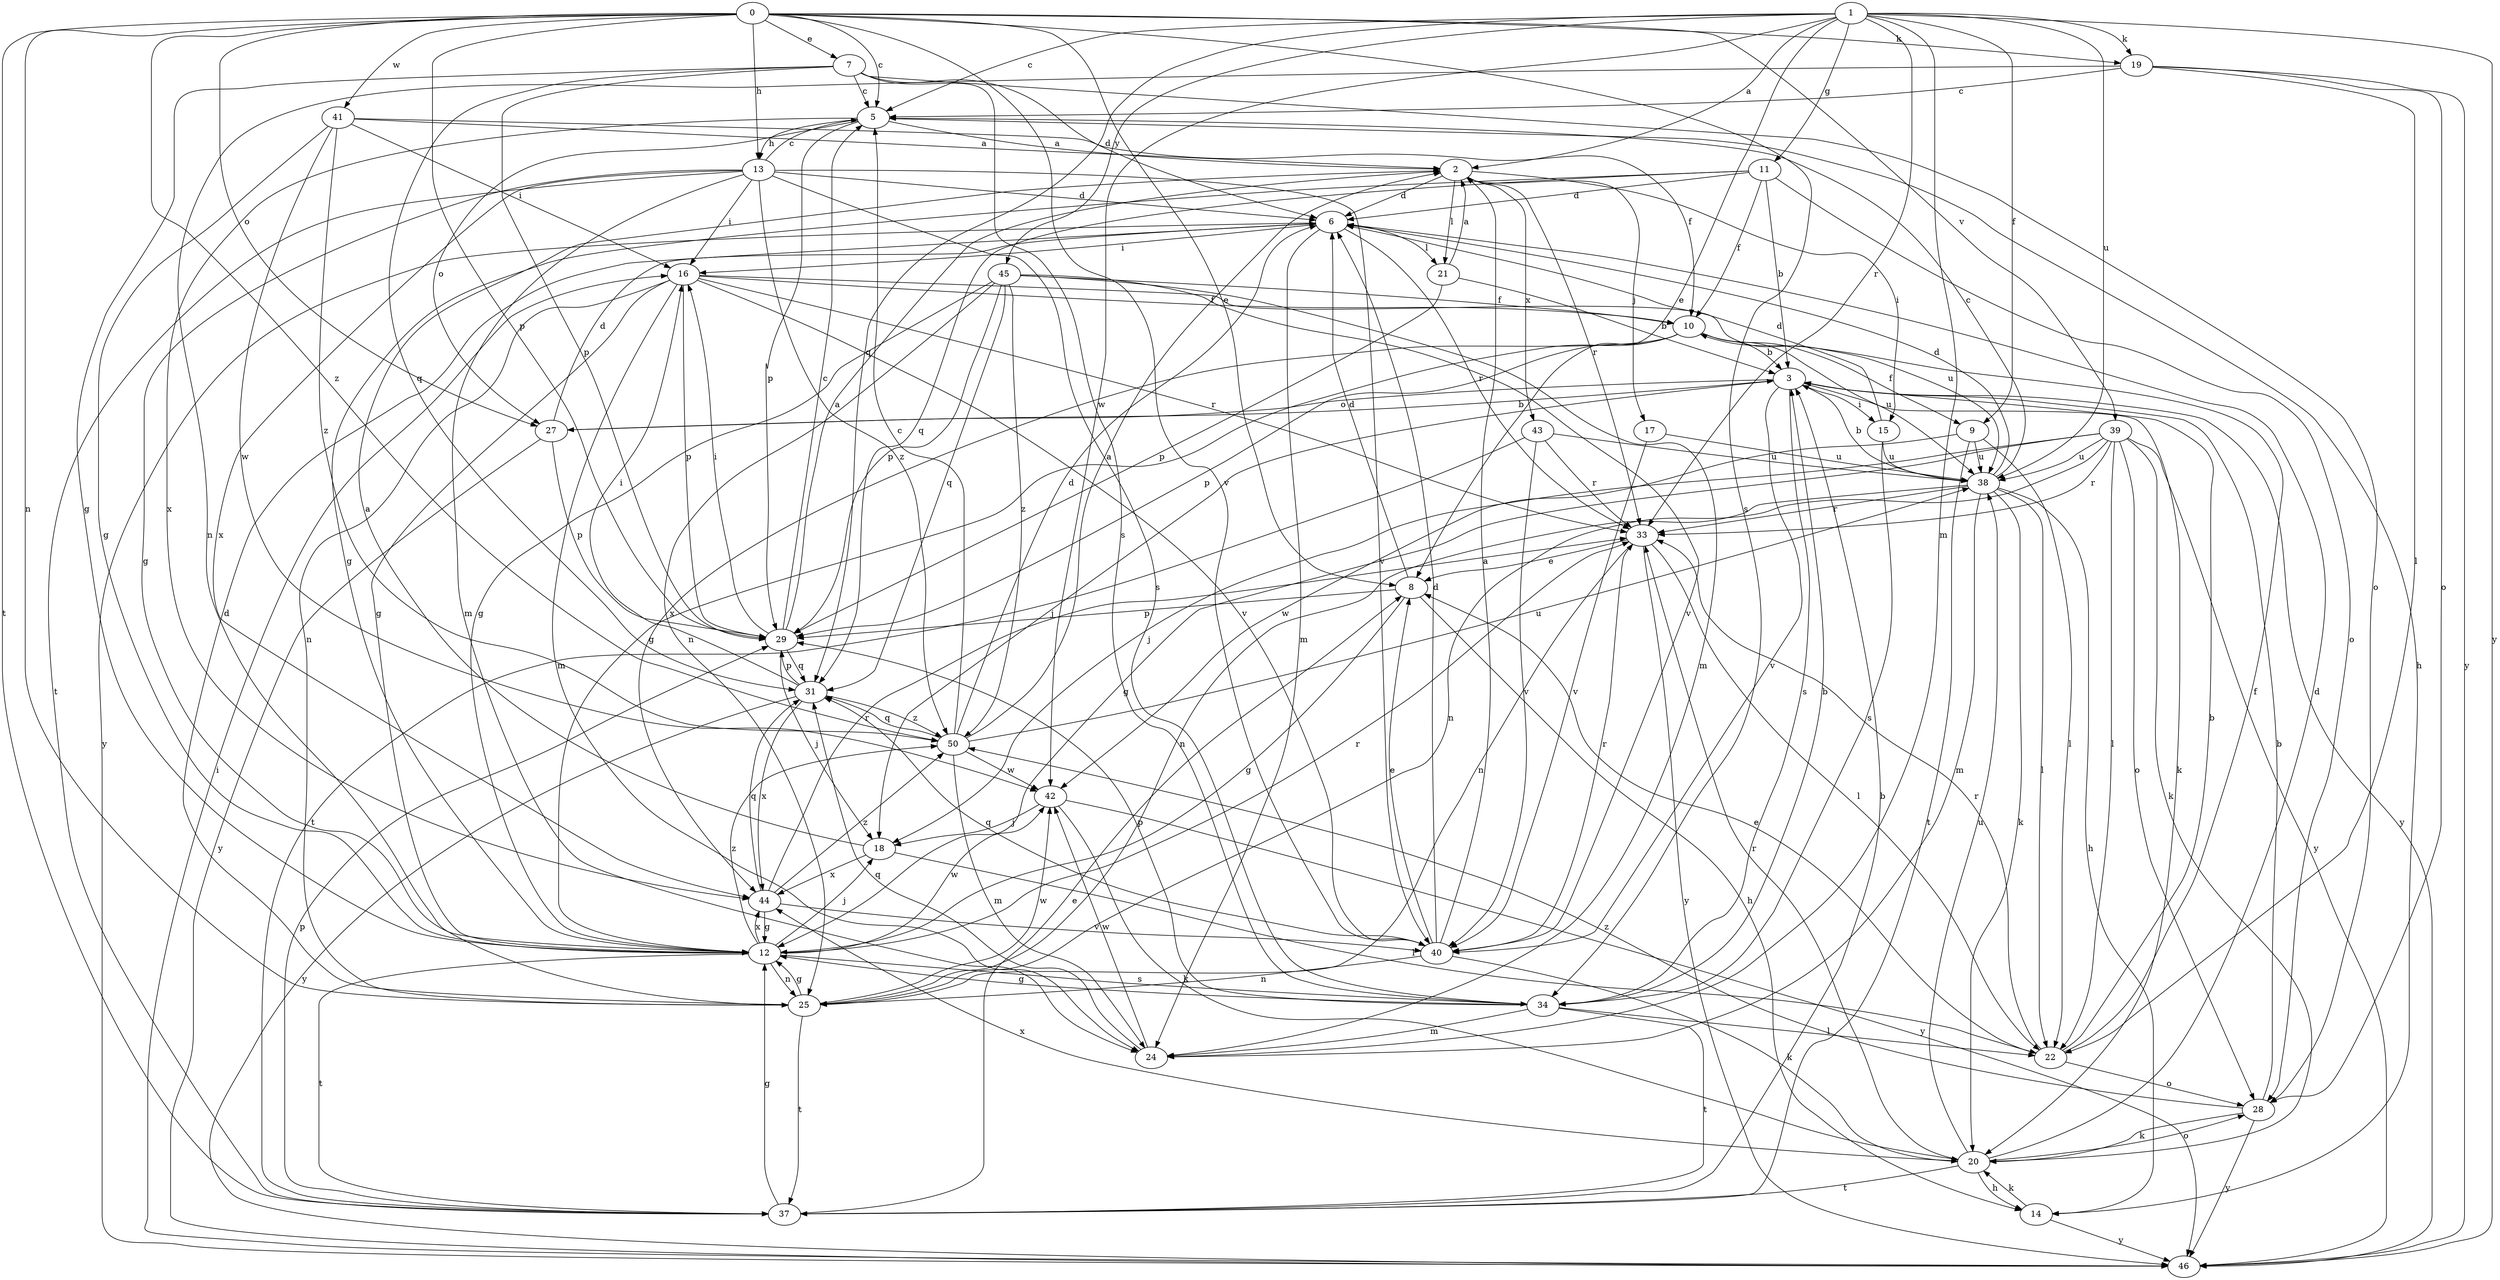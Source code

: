strict digraph  {
0;
1;
2;
3;
5;
6;
7;
8;
9;
10;
11;
12;
13;
14;
15;
16;
17;
18;
19;
20;
21;
22;
24;
25;
27;
28;
29;
31;
33;
34;
37;
38;
39;
40;
41;
42;
43;
44;
45;
46;
50;
0 -> 5  [label=c];
0 -> 7  [label=e];
0 -> 8  [label=e];
0 -> 13  [label=h];
0 -> 19  [label=k];
0 -> 25  [label=n];
0 -> 27  [label=o];
0 -> 29  [label=p];
0 -> 34  [label=s];
0 -> 37  [label=t];
0 -> 39  [label=v];
0 -> 40  [label=v];
0 -> 41  [label=w];
0 -> 50  [label=z];
1 -> 2  [label=a];
1 -> 5  [label=c];
1 -> 8  [label=e];
1 -> 9  [label=f];
1 -> 11  [label=g];
1 -> 19  [label=k];
1 -> 24  [label=m];
1 -> 31  [label=q];
1 -> 33  [label=r];
1 -> 38  [label=u];
1 -> 42  [label=w];
1 -> 45  [label=y];
1 -> 46  [label=y];
2 -> 6  [label=d];
2 -> 15  [label=i];
2 -> 17  [label=j];
2 -> 21  [label=l];
2 -> 33  [label=r];
2 -> 43  [label=x];
3 -> 15  [label=i];
3 -> 18  [label=j];
3 -> 20  [label=k];
3 -> 27  [label=o];
3 -> 34  [label=s];
3 -> 40  [label=v];
3 -> 46  [label=y];
5 -> 2  [label=a];
5 -> 13  [label=h];
5 -> 14  [label=h];
5 -> 27  [label=o];
5 -> 29  [label=p];
5 -> 44  [label=x];
6 -> 16  [label=i];
6 -> 21  [label=l];
6 -> 24  [label=m];
6 -> 33  [label=r];
6 -> 46  [label=y];
7 -> 5  [label=c];
7 -> 6  [label=d];
7 -> 12  [label=g];
7 -> 28  [label=o];
7 -> 29  [label=p];
7 -> 31  [label=q];
7 -> 34  [label=s];
8 -> 6  [label=d];
8 -> 12  [label=g];
8 -> 14  [label=h];
8 -> 29  [label=p];
9 -> 22  [label=l];
9 -> 37  [label=t];
9 -> 38  [label=u];
9 -> 42  [label=w];
10 -> 3  [label=b];
10 -> 9  [label=f];
10 -> 12  [label=g];
10 -> 29  [label=p];
10 -> 38  [label=u];
10 -> 44  [label=x];
11 -> 3  [label=b];
11 -> 6  [label=d];
11 -> 10  [label=f];
11 -> 12  [label=g];
11 -> 28  [label=o];
11 -> 31  [label=q];
12 -> 18  [label=j];
12 -> 25  [label=n];
12 -> 33  [label=r];
12 -> 34  [label=s];
12 -> 37  [label=t];
12 -> 42  [label=w];
12 -> 44  [label=x];
12 -> 50  [label=z];
13 -> 5  [label=c];
13 -> 6  [label=d];
13 -> 12  [label=g];
13 -> 16  [label=i];
13 -> 24  [label=m];
13 -> 34  [label=s];
13 -> 37  [label=t];
13 -> 40  [label=v];
13 -> 44  [label=x];
13 -> 50  [label=z];
14 -> 20  [label=k];
14 -> 46  [label=y];
15 -> 6  [label=d];
15 -> 34  [label=s];
15 -> 38  [label=u];
16 -> 10  [label=f];
16 -> 12  [label=g];
16 -> 24  [label=m];
16 -> 25  [label=n];
16 -> 29  [label=p];
16 -> 33  [label=r];
16 -> 38  [label=u];
16 -> 40  [label=v];
17 -> 38  [label=u];
17 -> 40  [label=v];
18 -> 2  [label=a];
18 -> 22  [label=l];
18 -> 44  [label=x];
19 -> 5  [label=c];
19 -> 22  [label=l];
19 -> 25  [label=n];
19 -> 28  [label=o];
19 -> 46  [label=y];
20 -> 6  [label=d];
20 -> 14  [label=h];
20 -> 28  [label=o];
20 -> 33  [label=r];
20 -> 37  [label=t];
20 -> 38  [label=u];
20 -> 44  [label=x];
21 -> 2  [label=a];
21 -> 3  [label=b];
21 -> 29  [label=p];
22 -> 3  [label=b];
22 -> 8  [label=e];
22 -> 10  [label=f];
22 -> 28  [label=o];
22 -> 33  [label=r];
24 -> 31  [label=q];
24 -> 42  [label=w];
25 -> 6  [label=d];
25 -> 12  [label=g];
25 -> 37  [label=t];
25 -> 42  [label=w];
27 -> 3  [label=b];
27 -> 6  [label=d];
27 -> 29  [label=p];
27 -> 46  [label=y];
28 -> 3  [label=b];
28 -> 20  [label=k];
28 -> 46  [label=y];
28 -> 50  [label=z];
29 -> 2  [label=a];
29 -> 5  [label=c];
29 -> 16  [label=i];
29 -> 18  [label=j];
29 -> 31  [label=q];
31 -> 16  [label=i];
31 -> 29  [label=p];
31 -> 44  [label=x];
31 -> 46  [label=y];
31 -> 50  [label=z];
33 -> 8  [label=e];
33 -> 22  [label=l];
33 -> 25  [label=n];
33 -> 46  [label=y];
34 -> 3  [label=b];
34 -> 12  [label=g];
34 -> 22  [label=l];
34 -> 24  [label=m];
34 -> 29  [label=p];
34 -> 37  [label=t];
37 -> 3  [label=b];
37 -> 8  [label=e];
37 -> 12  [label=g];
37 -> 29  [label=p];
38 -> 3  [label=b];
38 -> 5  [label=c];
38 -> 6  [label=d];
38 -> 14  [label=h];
38 -> 20  [label=k];
38 -> 22  [label=l];
38 -> 24  [label=m];
38 -> 25  [label=n];
38 -> 33  [label=r];
39 -> 12  [label=g];
39 -> 18  [label=j];
39 -> 20  [label=k];
39 -> 22  [label=l];
39 -> 25  [label=n];
39 -> 28  [label=o];
39 -> 33  [label=r];
39 -> 38  [label=u];
39 -> 46  [label=y];
40 -> 2  [label=a];
40 -> 6  [label=d];
40 -> 8  [label=e];
40 -> 20  [label=k];
40 -> 25  [label=n];
40 -> 31  [label=q];
40 -> 33  [label=r];
41 -> 2  [label=a];
41 -> 10  [label=f];
41 -> 12  [label=g];
41 -> 16  [label=i];
41 -> 42  [label=w];
41 -> 50  [label=z];
42 -> 18  [label=j];
42 -> 20  [label=k];
42 -> 46  [label=y];
43 -> 33  [label=r];
43 -> 37  [label=t];
43 -> 38  [label=u];
43 -> 40  [label=v];
44 -> 12  [label=g];
44 -> 31  [label=q];
44 -> 33  [label=r];
44 -> 40  [label=v];
44 -> 50  [label=z];
45 -> 10  [label=f];
45 -> 12  [label=g];
45 -> 24  [label=m];
45 -> 25  [label=n];
45 -> 29  [label=p];
45 -> 31  [label=q];
45 -> 40  [label=v];
45 -> 50  [label=z];
46 -> 16  [label=i];
50 -> 2  [label=a];
50 -> 5  [label=c];
50 -> 6  [label=d];
50 -> 24  [label=m];
50 -> 31  [label=q];
50 -> 38  [label=u];
50 -> 42  [label=w];
}
